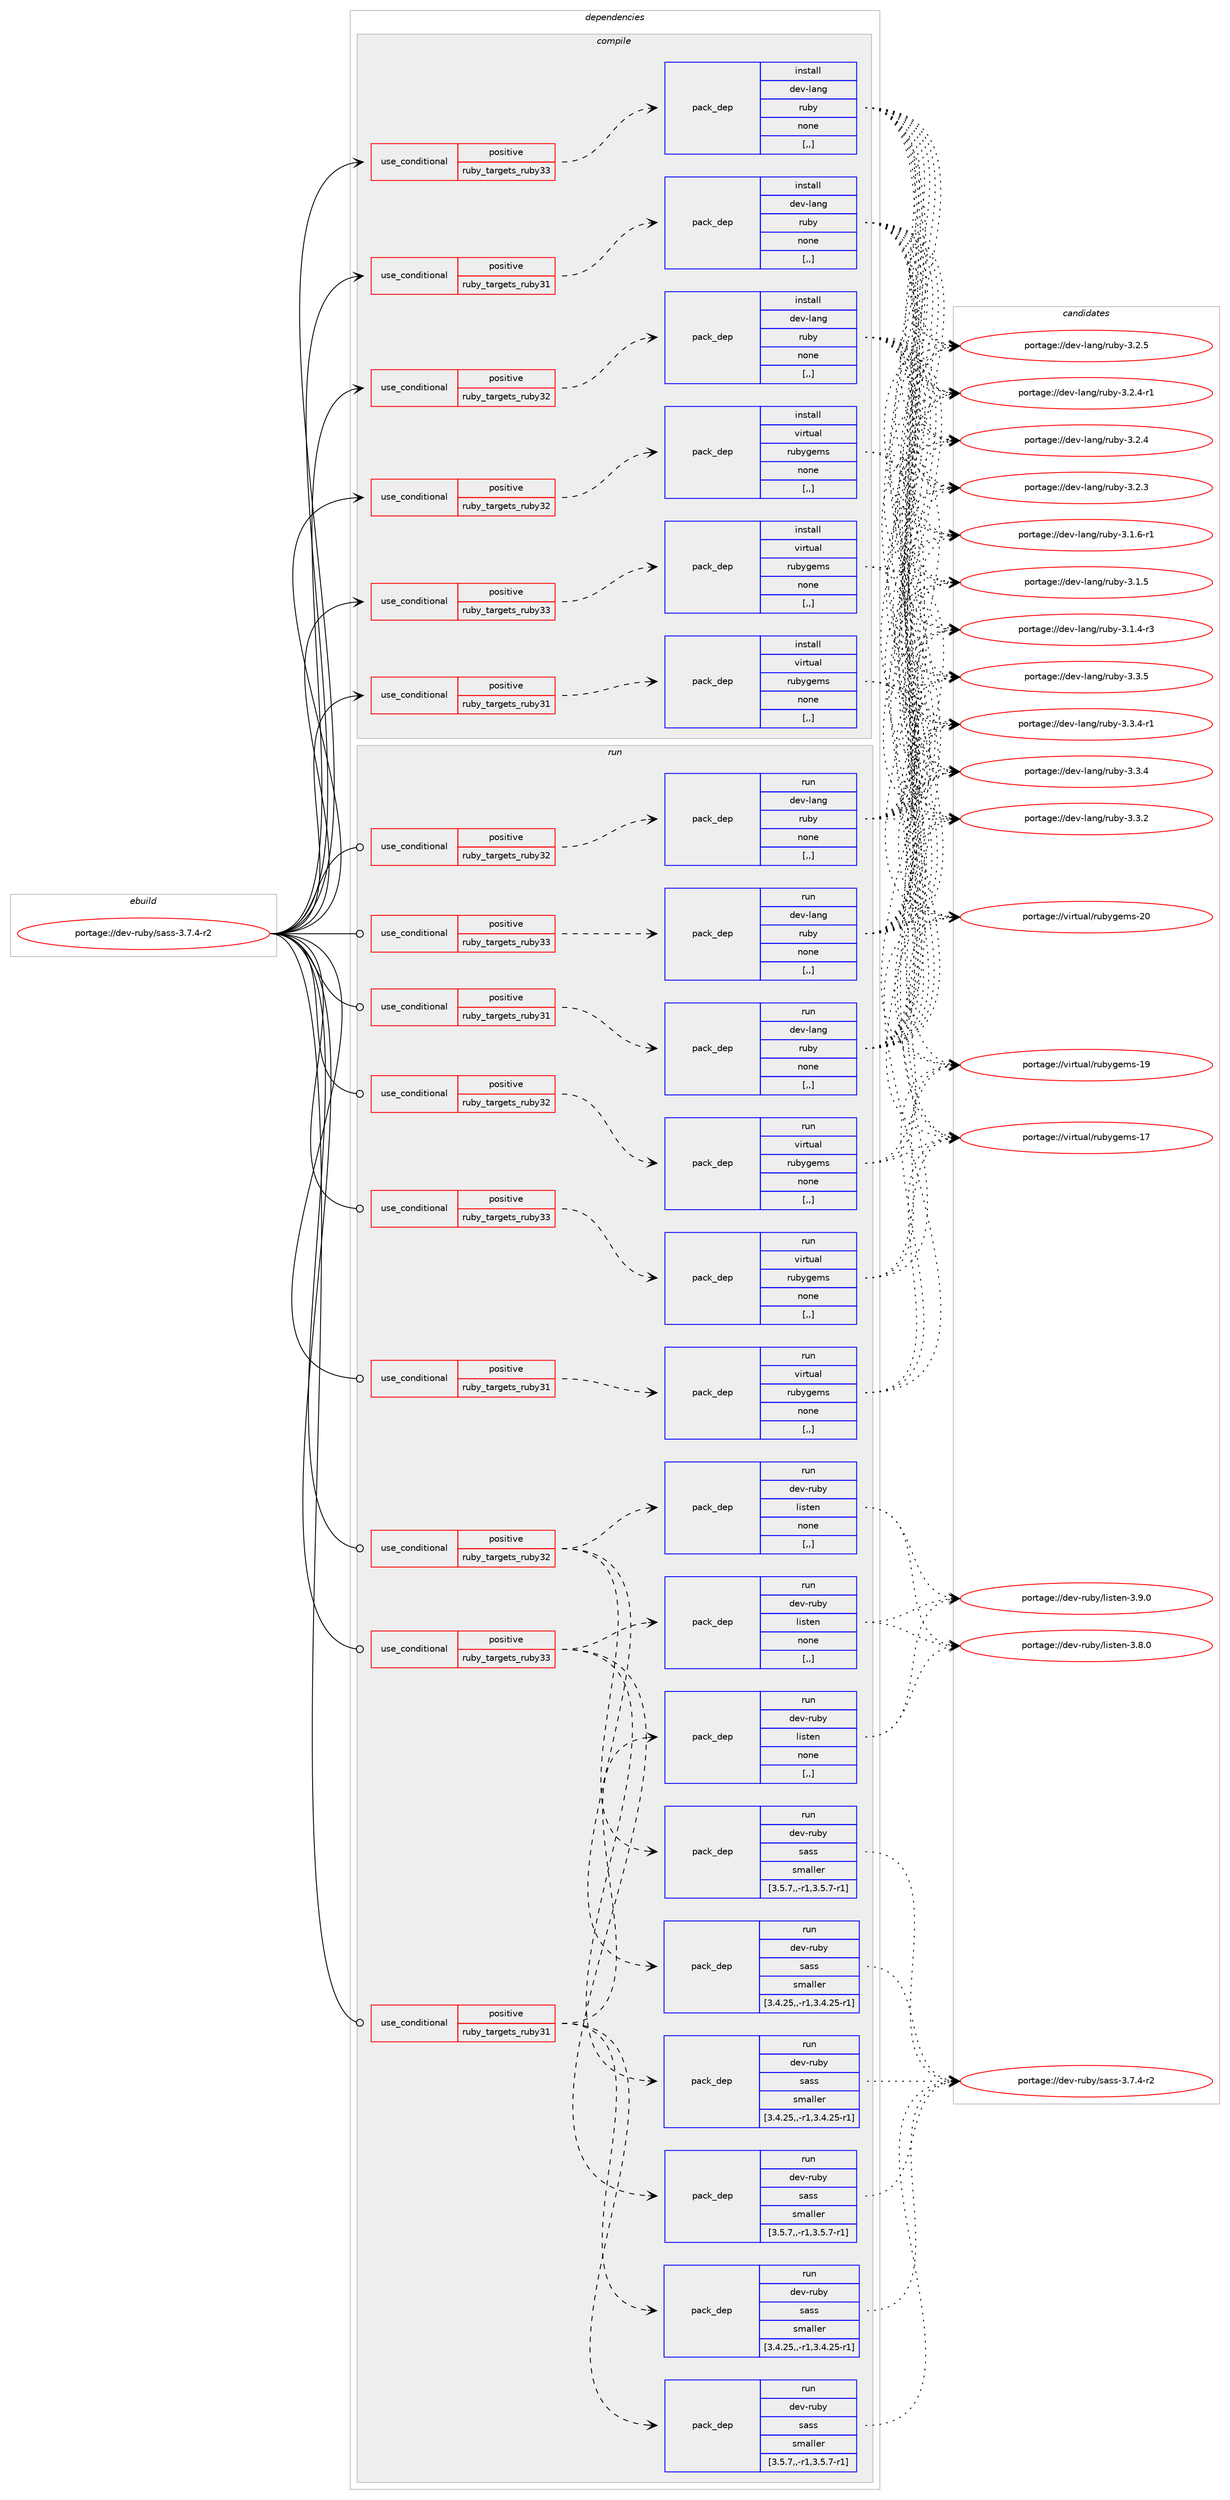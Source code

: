 digraph prolog {

# *************
# Graph options
# *************

newrank=true;
concentrate=true;
compound=true;
graph [rankdir=LR,fontname=Helvetica,fontsize=10,ranksep=1.5];#, ranksep=2.5, nodesep=0.2];
edge  [arrowhead=vee];
node  [fontname=Helvetica,fontsize=10];

# **********
# The ebuild
# **********

subgraph cluster_leftcol {
color=gray;
label=<<i>ebuild</i>>;
id [label="portage://dev-ruby/sass-3.7.4-r2", color=red, width=4, href="../dev-ruby/sass-3.7.4-r2.svg"];
}

# ****************
# The dependencies
# ****************

subgraph cluster_midcol {
color=gray;
label=<<i>dependencies</i>>;
subgraph cluster_compile {
fillcolor="#eeeeee";
style=filled;
label=<<i>compile</i>>;
subgraph cond187316 {
dependency698719 [label=<<TABLE BORDER="0" CELLBORDER="1" CELLSPACING="0" CELLPADDING="4"><TR><TD ROWSPAN="3" CELLPADDING="10">use_conditional</TD></TR><TR><TD>positive</TD></TR><TR><TD>ruby_targets_ruby31</TD></TR></TABLE>>, shape=none, color=red];
subgraph pack506425 {
dependency698720 [label=<<TABLE BORDER="0" CELLBORDER="1" CELLSPACING="0" CELLPADDING="4" WIDTH="220"><TR><TD ROWSPAN="6" CELLPADDING="30">pack_dep</TD></TR><TR><TD WIDTH="110">install</TD></TR><TR><TD>dev-lang</TD></TR><TR><TD>ruby</TD></TR><TR><TD>none</TD></TR><TR><TD>[,,]</TD></TR></TABLE>>, shape=none, color=blue];
}
dependency698719:e -> dependency698720:w [weight=20,style="dashed",arrowhead="vee"];
}
id:e -> dependency698719:w [weight=20,style="solid",arrowhead="vee"];
subgraph cond187317 {
dependency698721 [label=<<TABLE BORDER="0" CELLBORDER="1" CELLSPACING="0" CELLPADDING="4"><TR><TD ROWSPAN="3" CELLPADDING="10">use_conditional</TD></TR><TR><TD>positive</TD></TR><TR><TD>ruby_targets_ruby31</TD></TR></TABLE>>, shape=none, color=red];
subgraph pack506426 {
dependency698722 [label=<<TABLE BORDER="0" CELLBORDER="1" CELLSPACING="0" CELLPADDING="4" WIDTH="220"><TR><TD ROWSPAN="6" CELLPADDING="30">pack_dep</TD></TR><TR><TD WIDTH="110">install</TD></TR><TR><TD>virtual</TD></TR><TR><TD>rubygems</TD></TR><TR><TD>none</TD></TR><TR><TD>[,,]</TD></TR></TABLE>>, shape=none, color=blue];
}
dependency698721:e -> dependency698722:w [weight=20,style="dashed",arrowhead="vee"];
}
id:e -> dependency698721:w [weight=20,style="solid",arrowhead="vee"];
subgraph cond187318 {
dependency698723 [label=<<TABLE BORDER="0" CELLBORDER="1" CELLSPACING="0" CELLPADDING="4"><TR><TD ROWSPAN="3" CELLPADDING="10">use_conditional</TD></TR><TR><TD>positive</TD></TR><TR><TD>ruby_targets_ruby32</TD></TR></TABLE>>, shape=none, color=red];
subgraph pack506427 {
dependency698724 [label=<<TABLE BORDER="0" CELLBORDER="1" CELLSPACING="0" CELLPADDING="4" WIDTH="220"><TR><TD ROWSPAN="6" CELLPADDING="30">pack_dep</TD></TR><TR><TD WIDTH="110">install</TD></TR><TR><TD>dev-lang</TD></TR><TR><TD>ruby</TD></TR><TR><TD>none</TD></TR><TR><TD>[,,]</TD></TR></TABLE>>, shape=none, color=blue];
}
dependency698723:e -> dependency698724:w [weight=20,style="dashed",arrowhead="vee"];
}
id:e -> dependency698723:w [weight=20,style="solid",arrowhead="vee"];
subgraph cond187319 {
dependency698725 [label=<<TABLE BORDER="0" CELLBORDER="1" CELLSPACING="0" CELLPADDING="4"><TR><TD ROWSPAN="3" CELLPADDING="10">use_conditional</TD></TR><TR><TD>positive</TD></TR><TR><TD>ruby_targets_ruby32</TD></TR></TABLE>>, shape=none, color=red];
subgraph pack506428 {
dependency698726 [label=<<TABLE BORDER="0" CELLBORDER="1" CELLSPACING="0" CELLPADDING="4" WIDTH="220"><TR><TD ROWSPAN="6" CELLPADDING="30">pack_dep</TD></TR><TR><TD WIDTH="110">install</TD></TR><TR><TD>virtual</TD></TR><TR><TD>rubygems</TD></TR><TR><TD>none</TD></TR><TR><TD>[,,]</TD></TR></TABLE>>, shape=none, color=blue];
}
dependency698725:e -> dependency698726:w [weight=20,style="dashed",arrowhead="vee"];
}
id:e -> dependency698725:w [weight=20,style="solid",arrowhead="vee"];
subgraph cond187320 {
dependency698727 [label=<<TABLE BORDER="0" CELLBORDER="1" CELLSPACING="0" CELLPADDING="4"><TR><TD ROWSPAN="3" CELLPADDING="10">use_conditional</TD></TR><TR><TD>positive</TD></TR><TR><TD>ruby_targets_ruby33</TD></TR></TABLE>>, shape=none, color=red];
subgraph pack506429 {
dependency698728 [label=<<TABLE BORDER="0" CELLBORDER="1" CELLSPACING="0" CELLPADDING="4" WIDTH="220"><TR><TD ROWSPAN="6" CELLPADDING="30">pack_dep</TD></TR><TR><TD WIDTH="110">install</TD></TR><TR><TD>dev-lang</TD></TR><TR><TD>ruby</TD></TR><TR><TD>none</TD></TR><TR><TD>[,,]</TD></TR></TABLE>>, shape=none, color=blue];
}
dependency698727:e -> dependency698728:w [weight=20,style="dashed",arrowhead="vee"];
}
id:e -> dependency698727:w [weight=20,style="solid",arrowhead="vee"];
subgraph cond187321 {
dependency698729 [label=<<TABLE BORDER="0" CELLBORDER="1" CELLSPACING="0" CELLPADDING="4"><TR><TD ROWSPAN="3" CELLPADDING="10">use_conditional</TD></TR><TR><TD>positive</TD></TR><TR><TD>ruby_targets_ruby33</TD></TR></TABLE>>, shape=none, color=red];
subgraph pack506430 {
dependency698730 [label=<<TABLE BORDER="0" CELLBORDER="1" CELLSPACING="0" CELLPADDING="4" WIDTH="220"><TR><TD ROWSPAN="6" CELLPADDING="30">pack_dep</TD></TR><TR><TD WIDTH="110">install</TD></TR><TR><TD>virtual</TD></TR><TR><TD>rubygems</TD></TR><TR><TD>none</TD></TR><TR><TD>[,,]</TD></TR></TABLE>>, shape=none, color=blue];
}
dependency698729:e -> dependency698730:w [weight=20,style="dashed",arrowhead="vee"];
}
id:e -> dependency698729:w [weight=20,style="solid",arrowhead="vee"];
}
subgraph cluster_compileandrun {
fillcolor="#eeeeee";
style=filled;
label=<<i>compile and run</i>>;
}
subgraph cluster_run {
fillcolor="#eeeeee";
style=filled;
label=<<i>run</i>>;
subgraph cond187322 {
dependency698731 [label=<<TABLE BORDER="0" CELLBORDER="1" CELLSPACING="0" CELLPADDING="4"><TR><TD ROWSPAN="3" CELLPADDING="10">use_conditional</TD></TR><TR><TD>positive</TD></TR><TR><TD>ruby_targets_ruby31</TD></TR></TABLE>>, shape=none, color=red];
subgraph pack506431 {
dependency698732 [label=<<TABLE BORDER="0" CELLBORDER="1" CELLSPACING="0" CELLPADDING="4" WIDTH="220"><TR><TD ROWSPAN="6" CELLPADDING="30">pack_dep</TD></TR><TR><TD WIDTH="110">run</TD></TR><TR><TD>dev-lang</TD></TR><TR><TD>ruby</TD></TR><TR><TD>none</TD></TR><TR><TD>[,,]</TD></TR></TABLE>>, shape=none, color=blue];
}
dependency698731:e -> dependency698732:w [weight=20,style="dashed",arrowhead="vee"];
}
id:e -> dependency698731:w [weight=20,style="solid",arrowhead="odot"];
subgraph cond187323 {
dependency698733 [label=<<TABLE BORDER="0" CELLBORDER="1" CELLSPACING="0" CELLPADDING="4"><TR><TD ROWSPAN="3" CELLPADDING="10">use_conditional</TD></TR><TR><TD>positive</TD></TR><TR><TD>ruby_targets_ruby31</TD></TR></TABLE>>, shape=none, color=red];
subgraph pack506432 {
dependency698734 [label=<<TABLE BORDER="0" CELLBORDER="1" CELLSPACING="0" CELLPADDING="4" WIDTH="220"><TR><TD ROWSPAN="6" CELLPADDING="30">pack_dep</TD></TR><TR><TD WIDTH="110">run</TD></TR><TR><TD>virtual</TD></TR><TR><TD>rubygems</TD></TR><TR><TD>none</TD></TR><TR><TD>[,,]</TD></TR></TABLE>>, shape=none, color=blue];
}
dependency698733:e -> dependency698734:w [weight=20,style="dashed",arrowhead="vee"];
}
id:e -> dependency698733:w [weight=20,style="solid",arrowhead="odot"];
subgraph cond187324 {
dependency698735 [label=<<TABLE BORDER="0" CELLBORDER="1" CELLSPACING="0" CELLPADDING="4"><TR><TD ROWSPAN="3" CELLPADDING="10">use_conditional</TD></TR><TR><TD>positive</TD></TR><TR><TD>ruby_targets_ruby31</TD></TR></TABLE>>, shape=none, color=red];
subgraph pack506433 {
dependency698736 [label=<<TABLE BORDER="0" CELLBORDER="1" CELLSPACING="0" CELLPADDING="4" WIDTH="220"><TR><TD ROWSPAN="6" CELLPADDING="30">pack_dep</TD></TR><TR><TD WIDTH="110">run</TD></TR><TR><TD>dev-ruby</TD></TR><TR><TD>sass</TD></TR><TR><TD>smaller</TD></TR><TR><TD>[3.4.25,,-r1,3.4.25-r1]</TD></TR></TABLE>>, shape=none, color=blue];
}
dependency698735:e -> dependency698736:w [weight=20,style="dashed",arrowhead="vee"];
subgraph pack506434 {
dependency698737 [label=<<TABLE BORDER="0" CELLBORDER="1" CELLSPACING="0" CELLPADDING="4" WIDTH="220"><TR><TD ROWSPAN="6" CELLPADDING="30">pack_dep</TD></TR><TR><TD WIDTH="110">run</TD></TR><TR><TD>dev-ruby</TD></TR><TR><TD>sass</TD></TR><TR><TD>smaller</TD></TR><TR><TD>[3.5.7,,-r1,3.5.7-r1]</TD></TR></TABLE>>, shape=none, color=blue];
}
dependency698735:e -> dependency698737:w [weight=20,style="dashed",arrowhead="vee"];
subgraph pack506435 {
dependency698738 [label=<<TABLE BORDER="0" CELLBORDER="1" CELLSPACING="0" CELLPADDING="4" WIDTH="220"><TR><TD ROWSPAN="6" CELLPADDING="30">pack_dep</TD></TR><TR><TD WIDTH="110">run</TD></TR><TR><TD>dev-ruby</TD></TR><TR><TD>listen</TD></TR><TR><TD>none</TD></TR><TR><TD>[,,]</TD></TR></TABLE>>, shape=none, color=blue];
}
dependency698735:e -> dependency698738:w [weight=20,style="dashed",arrowhead="vee"];
}
id:e -> dependency698735:w [weight=20,style="solid",arrowhead="odot"];
subgraph cond187325 {
dependency698739 [label=<<TABLE BORDER="0" CELLBORDER="1" CELLSPACING="0" CELLPADDING="4"><TR><TD ROWSPAN="3" CELLPADDING="10">use_conditional</TD></TR><TR><TD>positive</TD></TR><TR><TD>ruby_targets_ruby32</TD></TR></TABLE>>, shape=none, color=red];
subgraph pack506436 {
dependency698740 [label=<<TABLE BORDER="0" CELLBORDER="1" CELLSPACING="0" CELLPADDING="4" WIDTH="220"><TR><TD ROWSPAN="6" CELLPADDING="30">pack_dep</TD></TR><TR><TD WIDTH="110">run</TD></TR><TR><TD>dev-lang</TD></TR><TR><TD>ruby</TD></TR><TR><TD>none</TD></TR><TR><TD>[,,]</TD></TR></TABLE>>, shape=none, color=blue];
}
dependency698739:e -> dependency698740:w [weight=20,style="dashed",arrowhead="vee"];
}
id:e -> dependency698739:w [weight=20,style="solid",arrowhead="odot"];
subgraph cond187326 {
dependency698741 [label=<<TABLE BORDER="0" CELLBORDER="1" CELLSPACING="0" CELLPADDING="4"><TR><TD ROWSPAN="3" CELLPADDING="10">use_conditional</TD></TR><TR><TD>positive</TD></TR><TR><TD>ruby_targets_ruby32</TD></TR></TABLE>>, shape=none, color=red];
subgraph pack506437 {
dependency698742 [label=<<TABLE BORDER="0" CELLBORDER="1" CELLSPACING="0" CELLPADDING="4" WIDTH="220"><TR><TD ROWSPAN="6" CELLPADDING="30">pack_dep</TD></TR><TR><TD WIDTH="110">run</TD></TR><TR><TD>virtual</TD></TR><TR><TD>rubygems</TD></TR><TR><TD>none</TD></TR><TR><TD>[,,]</TD></TR></TABLE>>, shape=none, color=blue];
}
dependency698741:e -> dependency698742:w [weight=20,style="dashed",arrowhead="vee"];
}
id:e -> dependency698741:w [weight=20,style="solid",arrowhead="odot"];
subgraph cond187327 {
dependency698743 [label=<<TABLE BORDER="0" CELLBORDER="1" CELLSPACING="0" CELLPADDING="4"><TR><TD ROWSPAN="3" CELLPADDING="10">use_conditional</TD></TR><TR><TD>positive</TD></TR><TR><TD>ruby_targets_ruby32</TD></TR></TABLE>>, shape=none, color=red];
subgraph pack506438 {
dependency698744 [label=<<TABLE BORDER="0" CELLBORDER="1" CELLSPACING="0" CELLPADDING="4" WIDTH="220"><TR><TD ROWSPAN="6" CELLPADDING="30">pack_dep</TD></TR><TR><TD WIDTH="110">run</TD></TR><TR><TD>dev-ruby</TD></TR><TR><TD>sass</TD></TR><TR><TD>smaller</TD></TR><TR><TD>[3.4.25,,-r1,3.4.25-r1]</TD></TR></TABLE>>, shape=none, color=blue];
}
dependency698743:e -> dependency698744:w [weight=20,style="dashed",arrowhead="vee"];
subgraph pack506439 {
dependency698745 [label=<<TABLE BORDER="0" CELLBORDER="1" CELLSPACING="0" CELLPADDING="4" WIDTH="220"><TR><TD ROWSPAN="6" CELLPADDING="30">pack_dep</TD></TR><TR><TD WIDTH="110">run</TD></TR><TR><TD>dev-ruby</TD></TR><TR><TD>sass</TD></TR><TR><TD>smaller</TD></TR><TR><TD>[3.5.7,,-r1,3.5.7-r1]</TD></TR></TABLE>>, shape=none, color=blue];
}
dependency698743:e -> dependency698745:w [weight=20,style="dashed",arrowhead="vee"];
subgraph pack506440 {
dependency698746 [label=<<TABLE BORDER="0" CELLBORDER="1" CELLSPACING="0" CELLPADDING="4" WIDTH="220"><TR><TD ROWSPAN="6" CELLPADDING="30">pack_dep</TD></TR><TR><TD WIDTH="110">run</TD></TR><TR><TD>dev-ruby</TD></TR><TR><TD>listen</TD></TR><TR><TD>none</TD></TR><TR><TD>[,,]</TD></TR></TABLE>>, shape=none, color=blue];
}
dependency698743:e -> dependency698746:w [weight=20,style="dashed",arrowhead="vee"];
}
id:e -> dependency698743:w [weight=20,style="solid",arrowhead="odot"];
subgraph cond187328 {
dependency698747 [label=<<TABLE BORDER="0" CELLBORDER="1" CELLSPACING="0" CELLPADDING="4"><TR><TD ROWSPAN="3" CELLPADDING="10">use_conditional</TD></TR><TR><TD>positive</TD></TR><TR><TD>ruby_targets_ruby33</TD></TR></TABLE>>, shape=none, color=red];
subgraph pack506441 {
dependency698748 [label=<<TABLE BORDER="0" CELLBORDER="1" CELLSPACING="0" CELLPADDING="4" WIDTH="220"><TR><TD ROWSPAN="6" CELLPADDING="30">pack_dep</TD></TR><TR><TD WIDTH="110">run</TD></TR><TR><TD>dev-lang</TD></TR><TR><TD>ruby</TD></TR><TR><TD>none</TD></TR><TR><TD>[,,]</TD></TR></TABLE>>, shape=none, color=blue];
}
dependency698747:e -> dependency698748:w [weight=20,style="dashed",arrowhead="vee"];
}
id:e -> dependency698747:w [weight=20,style="solid",arrowhead="odot"];
subgraph cond187329 {
dependency698749 [label=<<TABLE BORDER="0" CELLBORDER="1" CELLSPACING="0" CELLPADDING="4"><TR><TD ROWSPAN="3" CELLPADDING="10">use_conditional</TD></TR><TR><TD>positive</TD></TR><TR><TD>ruby_targets_ruby33</TD></TR></TABLE>>, shape=none, color=red];
subgraph pack506442 {
dependency698750 [label=<<TABLE BORDER="0" CELLBORDER="1" CELLSPACING="0" CELLPADDING="4" WIDTH="220"><TR><TD ROWSPAN="6" CELLPADDING="30">pack_dep</TD></TR><TR><TD WIDTH="110">run</TD></TR><TR><TD>virtual</TD></TR><TR><TD>rubygems</TD></TR><TR><TD>none</TD></TR><TR><TD>[,,]</TD></TR></TABLE>>, shape=none, color=blue];
}
dependency698749:e -> dependency698750:w [weight=20,style="dashed",arrowhead="vee"];
}
id:e -> dependency698749:w [weight=20,style="solid",arrowhead="odot"];
subgraph cond187330 {
dependency698751 [label=<<TABLE BORDER="0" CELLBORDER="1" CELLSPACING="0" CELLPADDING="4"><TR><TD ROWSPAN="3" CELLPADDING="10">use_conditional</TD></TR><TR><TD>positive</TD></TR><TR><TD>ruby_targets_ruby33</TD></TR></TABLE>>, shape=none, color=red];
subgraph pack506443 {
dependency698752 [label=<<TABLE BORDER="0" CELLBORDER="1" CELLSPACING="0" CELLPADDING="4" WIDTH="220"><TR><TD ROWSPAN="6" CELLPADDING="30">pack_dep</TD></TR><TR><TD WIDTH="110">run</TD></TR><TR><TD>dev-ruby</TD></TR><TR><TD>sass</TD></TR><TR><TD>smaller</TD></TR><TR><TD>[3.4.25,,-r1,3.4.25-r1]</TD></TR></TABLE>>, shape=none, color=blue];
}
dependency698751:e -> dependency698752:w [weight=20,style="dashed",arrowhead="vee"];
subgraph pack506444 {
dependency698753 [label=<<TABLE BORDER="0" CELLBORDER="1" CELLSPACING="0" CELLPADDING="4" WIDTH="220"><TR><TD ROWSPAN="6" CELLPADDING="30">pack_dep</TD></TR><TR><TD WIDTH="110">run</TD></TR><TR><TD>dev-ruby</TD></TR><TR><TD>sass</TD></TR><TR><TD>smaller</TD></TR><TR><TD>[3.5.7,,-r1,3.5.7-r1]</TD></TR></TABLE>>, shape=none, color=blue];
}
dependency698751:e -> dependency698753:w [weight=20,style="dashed",arrowhead="vee"];
subgraph pack506445 {
dependency698754 [label=<<TABLE BORDER="0" CELLBORDER="1" CELLSPACING="0" CELLPADDING="4" WIDTH="220"><TR><TD ROWSPAN="6" CELLPADDING="30">pack_dep</TD></TR><TR><TD WIDTH="110">run</TD></TR><TR><TD>dev-ruby</TD></TR><TR><TD>listen</TD></TR><TR><TD>none</TD></TR><TR><TD>[,,]</TD></TR></TABLE>>, shape=none, color=blue];
}
dependency698751:e -> dependency698754:w [weight=20,style="dashed",arrowhead="vee"];
}
id:e -> dependency698751:w [weight=20,style="solid",arrowhead="odot"];
}
}

# **************
# The candidates
# **************

subgraph cluster_choices {
rank=same;
color=gray;
label=<<i>candidates</i>>;

subgraph choice506425 {
color=black;
nodesep=1;
choice10010111845108971101034711411798121455146514653 [label="portage://dev-lang/ruby-3.3.5", color=red, width=4,href="../dev-lang/ruby-3.3.5.svg"];
choice100101118451089711010347114117981214551465146524511449 [label="portage://dev-lang/ruby-3.3.4-r1", color=red, width=4,href="../dev-lang/ruby-3.3.4-r1.svg"];
choice10010111845108971101034711411798121455146514652 [label="portage://dev-lang/ruby-3.3.4", color=red, width=4,href="../dev-lang/ruby-3.3.4.svg"];
choice10010111845108971101034711411798121455146514650 [label="portage://dev-lang/ruby-3.3.2", color=red, width=4,href="../dev-lang/ruby-3.3.2.svg"];
choice10010111845108971101034711411798121455146504653 [label="portage://dev-lang/ruby-3.2.5", color=red, width=4,href="../dev-lang/ruby-3.2.5.svg"];
choice100101118451089711010347114117981214551465046524511449 [label="portage://dev-lang/ruby-3.2.4-r1", color=red, width=4,href="../dev-lang/ruby-3.2.4-r1.svg"];
choice10010111845108971101034711411798121455146504652 [label="portage://dev-lang/ruby-3.2.4", color=red, width=4,href="../dev-lang/ruby-3.2.4.svg"];
choice10010111845108971101034711411798121455146504651 [label="portage://dev-lang/ruby-3.2.3", color=red, width=4,href="../dev-lang/ruby-3.2.3.svg"];
choice100101118451089711010347114117981214551464946544511449 [label="portage://dev-lang/ruby-3.1.6-r1", color=red, width=4,href="../dev-lang/ruby-3.1.6-r1.svg"];
choice10010111845108971101034711411798121455146494653 [label="portage://dev-lang/ruby-3.1.5", color=red, width=4,href="../dev-lang/ruby-3.1.5.svg"];
choice100101118451089711010347114117981214551464946524511451 [label="portage://dev-lang/ruby-3.1.4-r3", color=red, width=4,href="../dev-lang/ruby-3.1.4-r3.svg"];
dependency698720:e -> choice10010111845108971101034711411798121455146514653:w [style=dotted,weight="100"];
dependency698720:e -> choice100101118451089711010347114117981214551465146524511449:w [style=dotted,weight="100"];
dependency698720:e -> choice10010111845108971101034711411798121455146514652:w [style=dotted,weight="100"];
dependency698720:e -> choice10010111845108971101034711411798121455146514650:w [style=dotted,weight="100"];
dependency698720:e -> choice10010111845108971101034711411798121455146504653:w [style=dotted,weight="100"];
dependency698720:e -> choice100101118451089711010347114117981214551465046524511449:w [style=dotted,weight="100"];
dependency698720:e -> choice10010111845108971101034711411798121455146504652:w [style=dotted,weight="100"];
dependency698720:e -> choice10010111845108971101034711411798121455146504651:w [style=dotted,weight="100"];
dependency698720:e -> choice100101118451089711010347114117981214551464946544511449:w [style=dotted,weight="100"];
dependency698720:e -> choice10010111845108971101034711411798121455146494653:w [style=dotted,weight="100"];
dependency698720:e -> choice100101118451089711010347114117981214551464946524511451:w [style=dotted,weight="100"];
}
subgraph choice506426 {
color=black;
nodesep=1;
choice118105114116117971084711411798121103101109115455048 [label="portage://virtual/rubygems-20", color=red, width=4,href="../virtual/rubygems-20.svg"];
choice118105114116117971084711411798121103101109115454957 [label="portage://virtual/rubygems-19", color=red, width=4,href="../virtual/rubygems-19.svg"];
choice118105114116117971084711411798121103101109115454955 [label="portage://virtual/rubygems-17", color=red, width=4,href="../virtual/rubygems-17.svg"];
dependency698722:e -> choice118105114116117971084711411798121103101109115455048:w [style=dotted,weight="100"];
dependency698722:e -> choice118105114116117971084711411798121103101109115454957:w [style=dotted,weight="100"];
dependency698722:e -> choice118105114116117971084711411798121103101109115454955:w [style=dotted,weight="100"];
}
subgraph choice506427 {
color=black;
nodesep=1;
choice10010111845108971101034711411798121455146514653 [label="portage://dev-lang/ruby-3.3.5", color=red, width=4,href="../dev-lang/ruby-3.3.5.svg"];
choice100101118451089711010347114117981214551465146524511449 [label="portage://dev-lang/ruby-3.3.4-r1", color=red, width=4,href="../dev-lang/ruby-3.3.4-r1.svg"];
choice10010111845108971101034711411798121455146514652 [label="portage://dev-lang/ruby-3.3.4", color=red, width=4,href="../dev-lang/ruby-3.3.4.svg"];
choice10010111845108971101034711411798121455146514650 [label="portage://dev-lang/ruby-3.3.2", color=red, width=4,href="../dev-lang/ruby-3.3.2.svg"];
choice10010111845108971101034711411798121455146504653 [label="portage://dev-lang/ruby-3.2.5", color=red, width=4,href="../dev-lang/ruby-3.2.5.svg"];
choice100101118451089711010347114117981214551465046524511449 [label="portage://dev-lang/ruby-3.2.4-r1", color=red, width=4,href="../dev-lang/ruby-3.2.4-r1.svg"];
choice10010111845108971101034711411798121455146504652 [label="portage://dev-lang/ruby-3.2.4", color=red, width=4,href="../dev-lang/ruby-3.2.4.svg"];
choice10010111845108971101034711411798121455146504651 [label="portage://dev-lang/ruby-3.2.3", color=red, width=4,href="../dev-lang/ruby-3.2.3.svg"];
choice100101118451089711010347114117981214551464946544511449 [label="portage://dev-lang/ruby-3.1.6-r1", color=red, width=4,href="../dev-lang/ruby-3.1.6-r1.svg"];
choice10010111845108971101034711411798121455146494653 [label="portage://dev-lang/ruby-3.1.5", color=red, width=4,href="../dev-lang/ruby-3.1.5.svg"];
choice100101118451089711010347114117981214551464946524511451 [label="portage://dev-lang/ruby-3.1.4-r3", color=red, width=4,href="../dev-lang/ruby-3.1.4-r3.svg"];
dependency698724:e -> choice10010111845108971101034711411798121455146514653:w [style=dotted,weight="100"];
dependency698724:e -> choice100101118451089711010347114117981214551465146524511449:w [style=dotted,weight="100"];
dependency698724:e -> choice10010111845108971101034711411798121455146514652:w [style=dotted,weight="100"];
dependency698724:e -> choice10010111845108971101034711411798121455146514650:w [style=dotted,weight="100"];
dependency698724:e -> choice10010111845108971101034711411798121455146504653:w [style=dotted,weight="100"];
dependency698724:e -> choice100101118451089711010347114117981214551465046524511449:w [style=dotted,weight="100"];
dependency698724:e -> choice10010111845108971101034711411798121455146504652:w [style=dotted,weight="100"];
dependency698724:e -> choice10010111845108971101034711411798121455146504651:w [style=dotted,weight="100"];
dependency698724:e -> choice100101118451089711010347114117981214551464946544511449:w [style=dotted,weight="100"];
dependency698724:e -> choice10010111845108971101034711411798121455146494653:w [style=dotted,weight="100"];
dependency698724:e -> choice100101118451089711010347114117981214551464946524511451:w [style=dotted,weight="100"];
}
subgraph choice506428 {
color=black;
nodesep=1;
choice118105114116117971084711411798121103101109115455048 [label="portage://virtual/rubygems-20", color=red, width=4,href="../virtual/rubygems-20.svg"];
choice118105114116117971084711411798121103101109115454957 [label="portage://virtual/rubygems-19", color=red, width=4,href="../virtual/rubygems-19.svg"];
choice118105114116117971084711411798121103101109115454955 [label="portage://virtual/rubygems-17", color=red, width=4,href="../virtual/rubygems-17.svg"];
dependency698726:e -> choice118105114116117971084711411798121103101109115455048:w [style=dotted,weight="100"];
dependency698726:e -> choice118105114116117971084711411798121103101109115454957:w [style=dotted,weight="100"];
dependency698726:e -> choice118105114116117971084711411798121103101109115454955:w [style=dotted,weight="100"];
}
subgraph choice506429 {
color=black;
nodesep=1;
choice10010111845108971101034711411798121455146514653 [label="portage://dev-lang/ruby-3.3.5", color=red, width=4,href="../dev-lang/ruby-3.3.5.svg"];
choice100101118451089711010347114117981214551465146524511449 [label="portage://dev-lang/ruby-3.3.4-r1", color=red, width=4,href="../dev-lang/ruby-3.3.4-r1.svg"];
choice10010111845108971101034711411798121455146514652 [label="portage://dev-lang/ruby-3.3.4", color=red, width=4,href="../dev-lang/ruby-3.3.4.svg"];
choice10010111845108971101034711411798121455146514650 [label="portage://dev-lang/ruby-3.3.2", color=red, width=4,href="../dev-lang/ruby-3.3.2.svg"];
choice10010111845108971101034711411798121455146504653 [label="portage://dev-lang/ruby-3.2.5", color=red, width=4,href="../dev-lang/ruby-3.2.5.svg"];
choice100101118451089711010347114117981214551465046524511449 [label="portage://dev-lang/ruby-3.2.4-r1", color=red, width=4,href="../dev-lang/ruby-3.2.4-r1.svg"];
choice10010111845108971101034711411798121455146504652 [label="portage://dev-lang/ruby-3.2.4", color=red, width=4,href="../dev-lang/ruby-3.2.4.svg"];
choice10010111845108971101034711411798121455146504651 [label="portage://dev-lang/ruby-3.2.3", color=red, width=4,href="../dev-lang/ruby-3.2.3.svg"];
choice100101118451089711010347114117981214551464946544511449 [label="portage://dev-lang/ruby-3.1.6-r1", color=red, width=4,href="../dev-lang/ruby-3.1.6-r1.svg"];
choice10010111845108971101034711411798121455146494653 [label="portage://dev-lang/ruby-3.1.5", color=red, width=4,href="../dev-lang/ruby-3.1.5.svg"];
choice100101118451089711010347114117981214551464946524511451 [label="portage://dev-lang/ruby-3.1.4-r3", color=red, width=4,href="../dev-lang/ruby-3.1.4-r3.svg"];
dependency698728:e -> choice10010111845108971101034711411798121455146514653:w [style=dotted,weight="100"];
dependency698728:e -> choice100101118451089711010347114117981214551465146524511449:w [style=dotted,weight="100"];
dependency698728:e -> choice10010111845108971101034711411798121455146514652:w [style=dotted,weight="100"];
dependency698728:e -> choice10010111845108971101034711411798121455146514650:w [style=dotted,weight="100"];
dependency698728:e -> choice10010111845108971101034711411798121455146504653:w [style=dotted,weight="100"];
dependency698728:e -> choice100101118451089711010347114117981214551465046524511449:w [style=dotted,weight="100"];
dependency698728:e -> choice10010111845108971101034711411798121455146504652:w [style=dotted,weight="100"];
dependency698728:e -> choice10010111845108971101034711411798121455146504651:w [style=dotted,weight="100"];
dependency698728:e -> choice100101118451089711010347114117981214551464946544511449:w [style=dotted,weight="100"];
dependency698728:e -> choice10010111845108971101034711411798121455146494653:w [style=dotted,weight="100"];
dependency698728:e -> choice100101118451089711010347114117981214551464946524511451:w [style=dotted,weight="100"];
}
subgraph choice506430 {
color=black;
nodesep=1;
choice118105114116117971084711411798121103101109115455048 [label="portage://virtual/rubygems-20", color=red, width=4,href="../virtual/rubygems-20.svg"];
choice118105114116117971084711411798121103101109115454957 [label="portage://virtual/rubygems-19", color=red, width=4,href="../virtual/rubygems-19.svg"];
choice118105114116117971084711411798121103101109115454955 [label="portage://virtual/rubygems-17", color=red, width=4,href="../virtual/rubygems-17.svg"];
dependency698730:e -> choice118105114116117971084711411798121103101109115455048:w [style=dotted,weight="100"];
dependency698730:e -> choice118105114116117971084711411798121103101109115454957:w [style=dotted,weight="100"];
dependency698730:e -> choice118105114116117971084711411798121103101109115454955:w [style=dotted,weight="100"];
}
subgraph choice506431 {
color=black;
nodesep=1;
choice10010111845108971101034711411798121455146514653 [label="portage://dev-lang/ruby-3.3.5", color=red, width=4,href="../dev-lang/ruby-3.3.5.svg"];
choice100101118451089711010347114117981214551465146524511449 [label="portage://dev-lang/ruby-3.3.4-r1", color=red, width=4,href="../dev-lang/ruby-3.3.4-r1.svg"];
choice10010111845108971101034711411798121455146514652 [label="portage://dev-lang/ruby-3.3.4", color=red, width=4,href="../dev-lang/ruby-3.3.4.svg"];
choice10010111845108971101034711411798121455146514650 [label="portage://dev-lang/ruby-3.3.2", color=red, width=4,href="../dev-lang/ruby-3.3.2.svg"];
choice10010111845108971101034711411798121455146504653 [label="portage://dev-lang/ruby-3.2.5", color=red, width=4,href="../dev-lang/ruby-3.2.5.svg"];
choice100101118451089711010347114117981214551465046524511449 [label="portage://dev-lang/ruby-3.2.4-r1", color=red, width=4,href="../dev-lang/ruby-3.2.4-r1.svg"];
choice10010111845108971101034711411798121455146504652 [label="portage://dev-lang/ruby-3.2.4", color=red, width=4,href="../dev-lang/ruby-3.2.4.svg"];
choice10010111845108971101034711411798121455146504651 [label="portage://dev-lang/ruby-3.2.3", color=red, width=4,href="../dev-lang/ruby-3.2.3.svg"];
choice100101118451089711010347114117981214551464946544511449 [label="portage://dev-lang/ruby-3.1.6-r1", color=red, width=4,href="../dev-lang/ruby-3.1.6-r1.svg"];
choice10010111845108971101034711411798121455146494653 [label="portage://dev-lang/ruby-3.1.5", color=red, width=4,href="../dev-lang/ruby-3.1.5.svg"];
choice100101118451089711010347114117981214551464946524511451 [label="portage://dev-lang/ruby-3.1.4-r3", color=red, width=4,href="../dev-lang/ruby-3.1.4-r3.svg"];
dependency698732:e -> choice10010111845108971101034711411798121455146514653:w [style=dotted,weight="100"];
dependency698732:e -> choice100101118451089711010347114117981214551465146524511449:w [style=dotted,weight="100"];
dependency698732:e -> choice10010111845108971101034711411798121455146514652:w [style=dotted,weight="100"];
dependency698732:e -> choice10010111845108971101034711411798121455146514650:w [style=dotted,weight="100"];
dependency698732:e -> choice10010111845108971101034711411798121455146504653:w [style=dotted,weight="100"];
dependency698732:e -> choice100101118451089711010347114117981214551465046524511449:w [style=dotted,weight="100"];
dependency698732:e -> choice10010111845108971101034711411798121455146504652:w [style=dotted,weight="100"];
dependency698732:e -> choice10010111845108971101034711411798121455146504651:w [style=dotted,weight="100"];
dependency698732:e -> choice100101118451089711010347114117981214551464946544511449:w [style=dotted,weight="100"];
dependency698732:e -> choice10010111845108971101034711411798121455146494653:w [style=dotted,weight="100"];
dependency698732:e -> choice100101118451089711010347114117981214551464946524511451:w [style=dotted,weight="100"];
}
subgraph choice506432 {
color=black;
nodesep=1;
choice118105114116117971084711411798121103101109115455048 [label="portage://virtual/rubygems-20", color=red, width=4,href="../virtual/rubygems-20.svg"];
choice118105114116117971084711411798121103101109115454957 [label="portage://virtual/rubygems-19", color=red, width=4,href="../virtual/rubygems-19.svg"];
choice118105114116117971084711411798121103101109115454955 [label="portage://virtual/rubygems-17", color=red, width=4,href="../virtual/rubygems-17.svg"];
dependency698734:e -> choice118105114116117971084711411798121103101109115455048:w [style=dotted,weight="100"];
dependency698734:e -> choice118105114116117971084711411798121103101109115454957:w [style=dotted,weight="100"];
dependency698734:e -> choice118105114116117971084711411798121103101109115454955:w [style=dotted,weight="100"];
}
subgraph choice506433 {
color=black;
nodesep=1;
choice100101118451141179812147115971151154551465546524511450 [label="portage://dev-ruby/sass-3.7.4-r2", color=red, width=4,href="../dev-ruby/sass-3.7.4-r2.svg"];
dependency698736:e -> choice100101118451141179812147115971151154551465546524511450:w [style=dotted,weight="100"];
}
subgraph choice506434 {
color=black;
nodesep=1;
choice100101118451141179812147115971151154551465546524511450 [label="portage://dev-ruby/sass-3.7.4-r2", color=red, width=4,href="../dev-ruby/sass-3.7.4-r2.svg"];
dependency698737:e -> choice100101118451141179812147115971151154551465546524511450:w [style=dotted,weight="100"];
}
subgraph choice506435 {
color=black;
nodesep=1;
choice100101118451141179812147108105115116101110455146574648 [label="portage://dev-ruby/listen-3.9.0", color=red, width=4,href="../dev-ruby/listen-3.9.0.svg"];
choice100101118451141179812147108105115116101110455146564648 [label="portage://dev-ruby/listen-3.8.0", color=red, width=4,href="../dev-ruby/listen-3.8.0.svg"];
dependency698738:e -> choice100101118451141179812147108105115116101110455146574648:w [style=dotted,weight="100"];
dependency698738:e -> choice100101118451141179812147108105115116101110455146564648:w [style=dotted,weight="100"];
}
subgraph choice506436 {
color=black;
nodesep=1;
choice10010111845108971101034711411798121455146514653 [label="portage://dev-lang/ruby-3.3.5", color=red, width=4,href="../dev-lang/ruby-3.3.5.svg"];
choice100101118451089711010347114117981214551465146524511449 [label="portage://dev-lang/ruby-3.3.4-r1", color=red, width=4,href="../dev-lang/ruby-3.3.4-r1.svg"];
choice10010111845108971101034711411798121455146514652 [label="portage://dev-lang/ruby-3.3.4", color=red, width=4,href="../dev-lang/ruby-3.3.4.svg"];
choice10010111845108971101034711411798121455146514650 [label="portage://dev-lang/ruby-3.3.2", color=red, width=4,href="../dev-lang/ruby-3.3.2.svg"];
choice10010111845108971101034711411798121455146504653 [label="portage://dev-lang/ruby-3.2.5", color=red, width=4,href="../dev-lang/ruby-3.2.5.svg"];
choice100101118451089711010347114117981214551465046524511449 [label="portage://dev-lang/ruby-3.2.4-r1", color=red, width=4,href="../dev-lang/ruby-3.2.4-r1.svg"];
choice10010111845108971101034711411798121455146504652 [label="portage://dev-lang/ruby-3.2.4", color=red, width=4,href="../dev-lang/ruby-3.2.4.svg"];
choice10010111845108971101034711411798121455146504651 [label="portage://dev-lang/ruby-3.2.3", color=red, width=4,href="../dev-lang/ruby-3.2.3.svg"];
choice100101118451089711010347114117981214551464946544511449 [label="portage://dev-lang/ruby-3.1.6-r1", color=red, width=4,href="../dev-lang/ruby-3.1.6-r1.svg"];
choice10010111845108971101034711411798121455146494653 [label="portage://dev-lang/ruby-3.1.5", color=red, width=4,href="../dev-lang/ruby-3.1.5.svg"];
choice100101118451089711010347114117981214551464946524511451 [label="portage://dev-lang/ruby-3.1.4-r3", color=red, width=4,href="../dev-lang/ruby-3.1.4-r3.svg"];
dependency698740:e -> choice10010111845108971101034711411798121455146514653:w [style=dotted,weight="100"];
dependency698740:e -> choice100101118451089711010347114117981214551465146524511449:w [style=dotted,weight="100"];
dependency698740:e -> choice10010111845108971101034711411798121455146514652:w [style=dotted,weight="100"];
dependency698740:e -> choice10010111845108971101034711411798121455146514650:w [style=dotted,weight="100"];
dependency698740:e -> choice10010111845108971101034711411798121455146504653:w [style=dotted,weight="100"];
dependency698740:e -> choice100101118451089711010347114117981214551465046524511449:w [style=dotted,weight="100"];
dependency698740:e -> choice10010111845108971101034711411798121455146504652:w [style=dotted,weight="100"];
dependency698740:e -> choice10010111845108971101034711411798121455146504651:w [style=dotted,weight="100"];
dependency698740:e -> choice100101118451089711010347114117981214551464946544511449:w [style=dotted,weight="100"];
dependency698740:e -> choice10010111845108971101034711411798121455146494653:w [style=dotted,weight="100"];
dependency698740:e -> choice100101118451089711010347114117981214551464946524511451:w [style=dotted,weight="100"];
}
subgraph choice506437 {
color=black;
nodesep=1;
choice118105114116117971084711411798121103101109115455048 [label="portage://virtual/rubygems-20", color=red, width=4,href="../virtual/rubygems-20.svg"];
choice118105114116117971084711411798121103101109115454957 [label="portage://virtual/rubygems-19", color=red, width=4,href="../virtual/rubygems-19.svg"];
choice118105114116117971084711411798121103101109115454955 [label="portage://virtual/rubygems-17", color=red, width=4,href="../virtual/rubygems-17.svg"];
dependency698742:e -> choice118105114116117971084711411798121103101109115455048:w [style=dotted,weight="100"];
dependency698742:e -> choice118105114116117971084711411798121103101109115454957:w [style=dotted,weight="100"];
dependency698742:e -> choice118105114116117971084711411798121103101109115454955:w [style=dotted,weight="100"];
}
subgraph choice506438 {
color=black;
nodesep=1;
choice100101118451141179812147115971151154551465546524511450 [label="portage://dev-ruby/sass-3.7.4-r2", color=red, width=4,href="../dev-ruby/sass-3.7.4-r2.svg"];
dependency698744:e -> choice100101118451141179812147115971151154551465546524511450:w [style=dotted,weight="100"];
}
subgraph choice506439 {
color=black;
nodesep=1;
choice100101118451141179812147115971151154551465546524511450 [label="portage://dev-ruby/sass-3.7.4-r2", color=red, width=4,href="../dev-ruby/sass-3.7.4-r2.svg"];
dependency698745:e -> choice100101118451141179812147115971151154551465546524511450:w [style=dotted,weight="100"];
}
subgraph choice506440 {
color=black;
nodesep=1;
choice100101118451141179812147108105115116101110455146574648 [label="portage://dev-ruby/listen-3.9.0", color=red, width=4,href="../dev-ruby/listen-3.9.0.svg"];
choice100101118451141179812147108105115116101110455146564648 [label="portage://dev-ruby/listen-3.8.0", color=red, width=4,href="../dev-ruby/listen-3.8.0.svg"];
dependency698746:e -> choice100101118451141179812147108105115116101110455146574648:w [style=dotted,weight="100"];
dependency698746:e -> choice100101118451141179812147108105115116101110455146564648:w [style=dotted,weight="100"];
}
subgraph choice506441 {
color=black;
nodesep=1;
choice10010111845108971101034711411798121455146514653 [label="portage://dev-lang/ruby-3.3.5", color=red, width=4,href="../dev-lang/ruby-3.3.5.svg"];
choice100101118451089711010347114117981214551465146524511449 [label="portage://dev-lang/ruby-3.3.4-r1", color=red, width=4,href="../dev-lang/ruby-3.3.4-r1.svg"];
choice10010111845108971101034711411798121455146514652 [label="portage://dev-lang/ruby-3.3.4", color=red, width=4,href="../dev-lang/ruby-3.3.4.svg"];
choice10010111845108971101034711411798121455146514650 [label="portage://dev-lang/ruby-3.3.2", color=red, width=4,href="../dev-lang/ruby-3.3.2.svg"];
choice10010111845108971101034711411798121455146504653 [label="portage://dev-lang/ruby-3.2.5", color=red, width=4,href="../dev-lang/ruby-3.2.5.svg"];
choice100101118451089711010347114117981214551465046524511449 [label="portage://dev-lang/ruby-3.2.4-r1", color=red, width=4,href="../dev-lang/ruby-3.2.4-r1.svg"];
choice10010111845108971101034711411798121455146504652 [label="portage://dev-lang/ruby-3.2.4", color=red, width=4,href="../dev-lang/ruby-3.2.4.svg"];
choice10010111845108971101034711411798121455146504651 [label="portage://dev-lang/ruby-3.2.3", color=red, width=4,href="../dev-lang/ruby-3.2.3.svg"];
choice100101118451089711010347114117981214551464946544511449 [label="portage://dev-lang/ruby-3.1.6-r1", color=red, width=4,href="../dev-lang/ruby-3.1.6-r1.svg"];
choice10010111845108971101034711411798121455146494653 [label="portage://dev-lang/ruby-3.1.5", color=red, width=4,href="../dev-lang/ruby-3.1.5.svg"];
choice100101118451089711010347114117981214551464946524511451 [label="portage://dev-lang/ruby-3.1.4-r3", color=red, width=4,href="../dev-lang/ruby-3.1.4-r3.svg"];
dependency698748:e -> choice10010111845108971101034711411798121455146514653:w [style=dotted,weight="100"];
dependency698748:e -> choice100101118451089711010347114117981214551465146524511449:w [style=dotted,weight="100"];
dependency698748:e -> choice10010111845108971101034711411798121455146514652:w [style=dotted,weight="100"];
dependency698748:e -> choice10010111845108971101034711411798121455146514650:w [style=dotted,weight="100"];
dependency698748:e -> choice10010111845108971101034711411798121455146504653:w [style=dotted,weight="100"];
dependency698748:e -> choice100101118451089711010347114117981214551465046524511449:w [style=dotted,weight="100"];
dependency698748:e -> choice10010111845108971101034711411798121455146504652:w [style=dotted,weight="100"];
dependency698748:e -> choice10010111845108971101034711411798121455146504651:w [style=dotted,weight="100"];
dependency698748:e -> choice100101118451089711010347114117981214551464946544511449:w [style=dotted,weight="100"];
dependency698748:e -> choice10010111845108971101034711411798121455146494653:w [style=dotted,weight="100"];
dependency698748:e -> choice100101118451089711010347114117981214551464946524511451:w [style=dotted,weight="100"];
}
subgraph choice506442 {
color=black;
nodesep=1;
choice118105114116117971084711411798121103101109115455048 [label="portage://virtual/rubygems-20", color=red, width=4,href="../virtual/rubygems-20.svg"];
choice118105114116117971084711411798121103101109115454957 [label="portage://virtual/rubygems-19", color=red, width=4,href="../virtual/rubygems-19.svg"];
choice118105114116117971084711411798121103101109115454955 [label="portage://virtual/rubygems-17", color=red, width=4,href="../virtual/rubygems-17.svg"];
dependency698750:e -> choice118105114116117971084711411798121103101109115455048:w [style=dotted,weight="100"];
dependency698750:e -> choice118105114116117971084711411798121103101109115454957:w [style=dotted,weight="100"];
dependency698750:e -> choice118105114116117971084711411798121103101109115454955:w [style=dotted,weight="100"];
}
subgraph choice506443 {
color=black;
nodesep=1;
choice100101118451141179812147115971151154551465546524511450 [label="portage://dev-ruby/sass-3.7.4-r2", color=red, width=4,href="../dev-ruby/sass-3.7.4-r2.svg"];
dependency698752:e -> choice100101118451141179812147115971151154551465546524511450:w [style=dotted,weight="100"];
}
subgraph choice506444 {
color=black;
nodesep=1;
choice100101118451141179812147115971151154551465546524511450 [label="portage://dev-ruby/sass-3.7.4-r2", color=red, width=4,href="../dev-ruby/sass-3.7.4-r2.svg"];
dependency698753:e -> choice100101118451141179812147115971151154551465546524511450:w [style=dotted,weight="100"];
}
subgraph choice506445 {
color=black;
nodesep=1;
choice100101118451141179812147108105115116101110455146574648 [label="portage://dev-ruby/listen-3.9.0", color=red, width=4,href="../dev-ruby/listen-3.9.0.svg"];
choice100101118451141179812147108105115116101110455146564648 [label="portage://dev-ruby/listen-3.8.0", color=red, width=4,href="../dev-ruby/listen-3.8.0.svg"];
dependency698754:e -> choice100101118451141179812147108105115116101110455146574648:w [style=dotted,weight="100"];
dependency698754:e -> choice100101118451141179812147108105115116101110455146564648:w [style=dotted,weight="100"];
}
}

}
